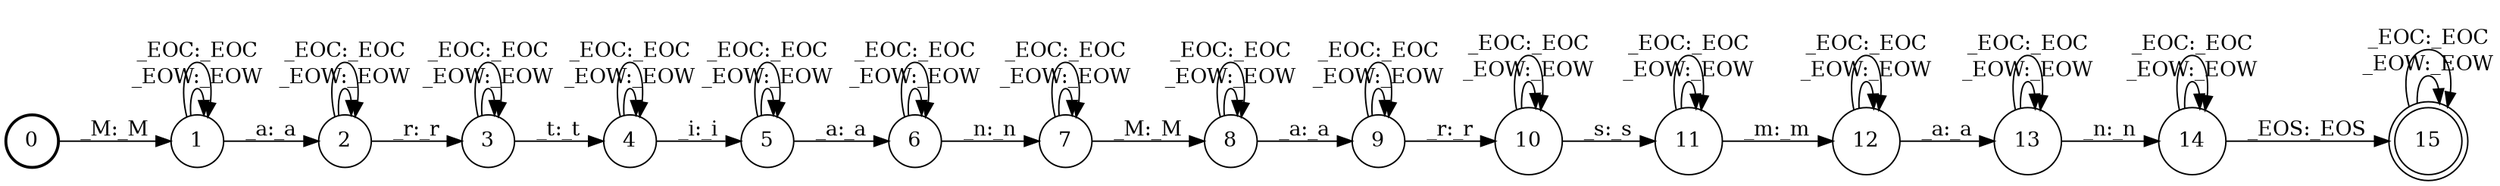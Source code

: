 digraph FST {
rankdir = LR;
size = "22,17";
label = "";
center = 1;
orientation = Portrait;
ranksep = "0.4";
nodesep = "0.25";
0 [label = "0", shape = circle, style = bold, fontsize = 14]
	0 -> 1 [label = "_M:_M", fontsize = 14];
1 [label = "1", shape = circle, style = solid, fontsize = 14]
	1 -> 1 [label = "_EOW:_EOW", fontsize = 14];
	1 -> 1 [label = "_EOC:_EOC", fontsize = 14];
	1 -> 2 [label = "_a:_a", fontsize = 14];
2 [label = "2", shape = circle, style = solid, fontsize = 14]
	2 -> 2 [label = "_EOW:_EOW", fontsize = 14];
	2 -> 2 [label = "_EOC:_EOC", fontsize = 14];
	2 -> 3 [label = "_r:_r", fontsize = 14];
3 [label = "3", shape = circle, style = solid, fontsize = 14]
	3 -> 3 [label = "_EOW:_EOW", fontsize = 14];
	3 -> 3 [label = "_EOC:_EOC", fontsize = 14];
	3 -> 4 [label = "_t:_t", fontsize = 14];
4 [label = "4", shape = circle, style = solid, fontsize = 14]
	4 -> 4 [label = "_EOW:_EOW", fontsize = 14];
	4 -> 4 [label = "_EOC:_EOC", fontsize = 14];
	4 -> 5 [label = "_i:_i", fontsize = 14];
5 [label = "5", shape = circle, style = solid, fontsize = 14]
	5 -> 5 [label = "_EOW:_EOW", fontsize = 14];
	5 -> 5 [label = "_EOC:_EOC", fontsize = 14];
	5 -> 6 [label = "_a:_a", fontsize = 14];
6 [label = "6", shape = circle, style = solid, fontsize = 14]
	6 -> 6 [label = "_EOW:_EOW", fontsize = 14];
	6 -> 6 [label = "_EOC:_EOC", fontsize = 14];
	6 -> 7 [label = "_n:_n", fontsize = 14];
7 [label = "7", shape = circle, style = solid, fontsize = 14]
	7 -> 7 [label = "_EOW:_EOW", fontsize = 14];
	7 -> 7 [label = "_EOC:_EOC", fontsize = 14];
	7 -> 8 [label = "_M:_M", fontsize = 14];
8 [label = "8", shape = circle, style = solid, fontsize = 14]
	8 -> 8 [label = "_EOW:_EOW", fontsize = 14];
	8 -> 8 [label = "_EOC:_EOC", fontsize = 14];
	8 -> 9 [label = "_a:_a", fontsize = 14];
9 [label = "9", shape = circle, style = solid, fontsize = 14]
	9 -> 9 [label = "_EOW:_EOW", fontsize = 14];
	9 -> 9 [label = "_EOC:_EOC", fontsize = 14];
	9 -> 10 [label = "_r:_r", fontsize = 14];
10 [label = "10", shape = circle, style = solid, fontsize = 14]
	10 -> 10 [label = "_EOW:_EOW", fontsize = 14];
	10 -> 10 [label = "_EOC:_EOC", fontsize = 14];
	10 -> 11 [label = "_s:_s", fontsize = 14];
11 [label = "11", shape = circle, style = solid, fontsize = 14]
	11 -> 11 [label = "_EOW:_EOW", fontsize = 14];
	11 -> 11 [label = "_EOC:_EOC", fontsize = 14];
	11 -> 12 [label = "_m:_m", fontsize = 14];
12 [label = "12", shape = circle, style = solid, fontsize = 14]
	12 -> 12 [label = "_EOW:_EOW", fontsize = 14];
	12 -> 12 [label = "_EOC:_EOC", fontsize = 14];
	12 -> 13 [label = "_a:_a", fontsize = 14];
13 [label = "13", shape = circle, style = solid, fontsize = 14]
	13 -> 13 [label = "_EOW:_EOW", fontsize = 14];
	13 -> 13 [label = "_EOC:_EOC", fontsize = 14];
	13 -> 14 [label = "_n:_n", fontsize = 14];
14 [label = "14", shape = circle, style = solid, fontsize = 14]
	14 -> 14 [label = "_EOW:_EOW", fontsize = 14];
	14 -> 15 [label = "_EOS:_EOS", fontsize = 14];
	14 -> 14 [label = "_EOC:_EOC", fontsize = 14];
15 [label = "15", shape = doublecircle, style = solid, fontsize = 14]
	15 -> 15 [label = "_EOW:_EOW", fontsize = 14];
	15 -> 15 [label = "_EOC:_EOC", fontsize = 14];
}
